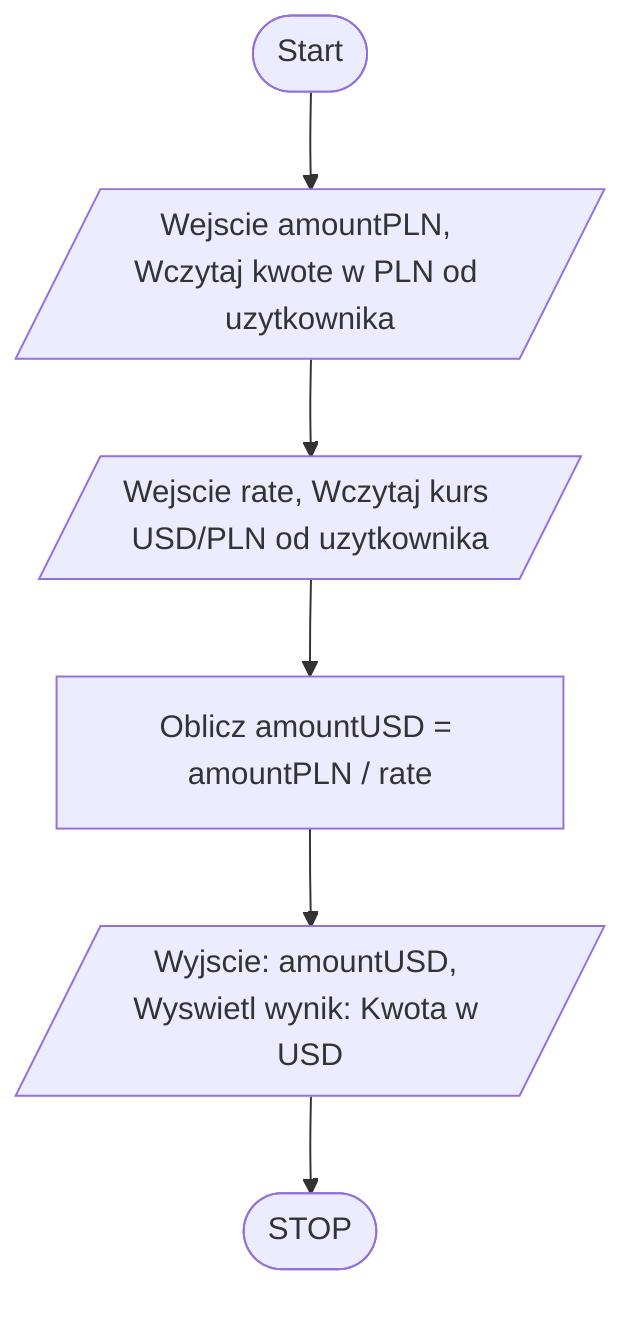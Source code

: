 flowchart TD
    Start([Start]) --> A[/Wejscie amountPLN, Wczytaj kwote w PLN od uzytkownika/]
    A --> B[/Wejscie rate, Wczytaj kurs USD/PLN od uzytkownika/]
    B --> C[Oblicz amountUSD = amountPLN / rate]
    C --> D[/Wyjscie: amountUSD, Wyswietl wynik: Kwota w USD/]
    D --> End([STOP])